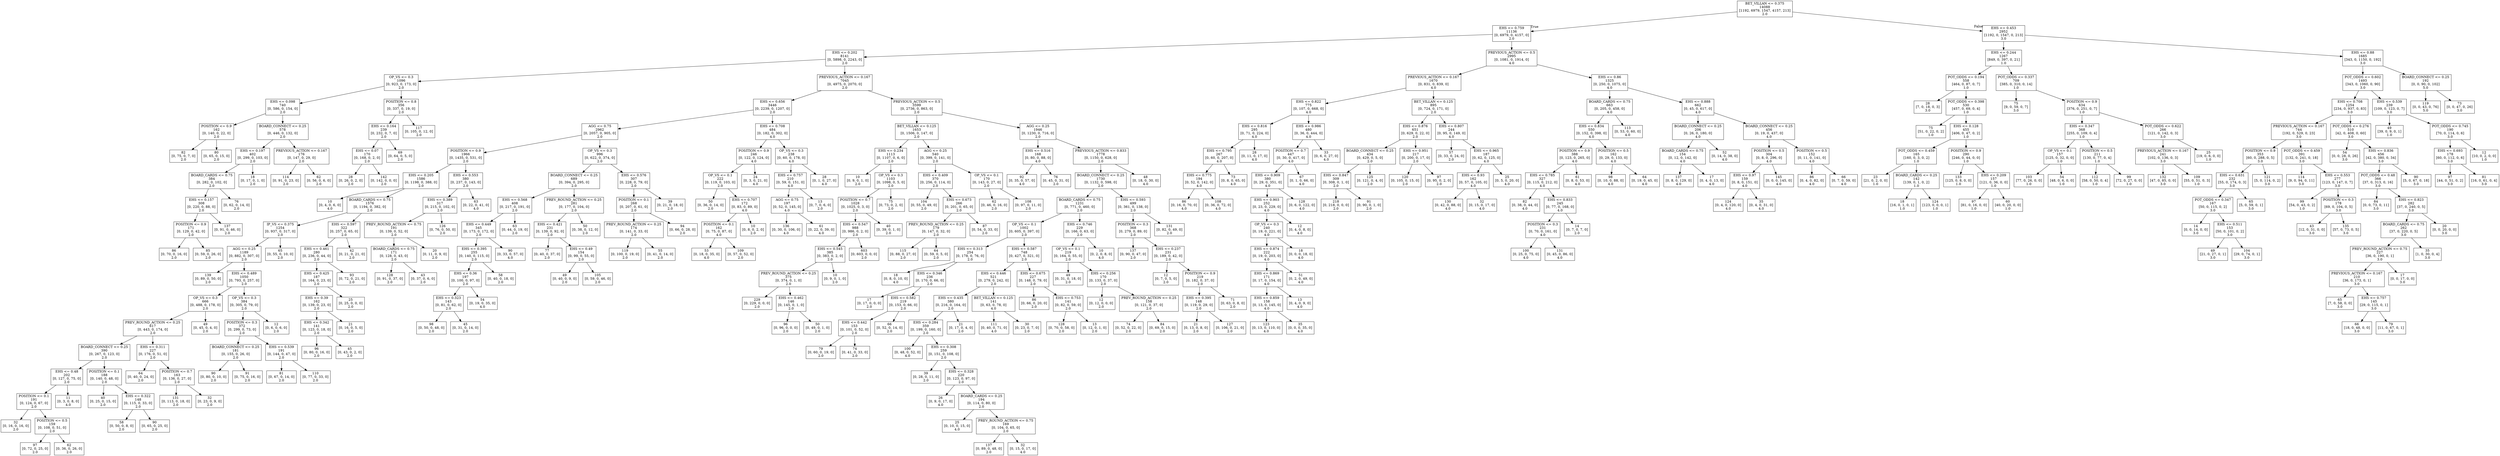digraph Tree {
node [shape=box] ;
0 [label="BET_VILLAN <= 0.375\n14088\n[1192, 6979, 1547, 4157, 213]\n2.0"] ;
1 [label="EHS <= 0.759\n11136\n[0, 6979, 0, 4157, 0]\n2.0"] ;
0 -> 1 [labeldistance=2.5, labelangle=45, headlabel="True"] ;
2 [label="EHS <= 0.202\n8141\n[0, 5898, 0, 2243, 0]\n2.0"] ;
1 -> 2 ;
3 [label="OP_VS <= 0.3\n1096\n[0, 923, 0, 173, 0]\n2.0"] ;
2 -> 3 ;
4 [label="EHS <= 0.098\n740\n[0, 586, 0, 154, 0]\n2.0"] ;
3 -> 4 ;
5 [label="POSITION <= 0.9\n162\n[0, 140, 0, 22, 0]\n2.0"] ;
4 -> 5 ;
6 [label="82\n[0, 75, 0, 7, 0]\n2.0"] ;
5 -> 6 ;
7 [label="80\n[0, 65, 0, 15, 0]\n2.0"] ;
5 -> 7 ;
8 [label="BOARD_CONNECT <= 0.25\n578\n[0, 446, 0, 132, 0]\n2.0"] ;
4 -> 8 ;
9 [label="EHS <= 0.197\n402\n[0, 299, 0, 103, 0]\n2.0"] ;
8 -> 9 ;
10 [label="BOARD_CARDS <= 0.75\n384\n[0, 282, 0, 102, 0]\n2.0"] ;
9 -> 10 ;
11 [label="EHS <= 0.157\n308\n[0, 220, 0, 88, 0]\n2.0"] ;
10 -> 11 ;
12 [label="POSITION <= 0.9\n171\n[0, 129, 0, 42, 0]\n2.0"] ;
11 -> 12 ;
13 [label="86\n[0, 70, 0, 16, 0]\n2.0"] ;
12 -> 13 ;
14 [label="85\n[0, 59, 0, 26, 0]\n2.0"] ;
12 -> 14 ;
15 [label="137\n[0, 91, 0, 46, 0]\n2.0"] ;
11 -> 15 ;
16 [label="76\n[0, 62, 0, 14, 0]\n2.0"] ;
10 -> 16 ;
17 [label="18\n[0, 17, 0, 1, 0]\n2.0"] ;
9 -> 17 ;
18 [label="PREVIOUS_ACTION <= 0.167\n176\n[0, 147, 0, 29, 0]\n2.0"] ;
8 -> 18 ;
19 [label="114\n[0, 91, 0, 23, 0]\n2.0"] ;
18 -> 19 ;
20 [label="62\n[0, 56, 0, 6, 0]\n2.0"] ;
18 -> 20 ;
21 [label="POSITION <= 0.8\n356\n[0, 337, 0, 19, 0]\n2.0"] ;
3 -> 21 ;
22 [label="EHS <= 0.164\n239\n[0, 232, 0, 7, 0]\n2.0"] ;
21 -> 22 ;
23 [label="EHS <= 0.07\n170\n[0, 168, 0, 2, 0]\n2.0"] ;
22 -> 23 ;
24 [label="28\n[0, 26, 0, 2, 0]\n2.0"] ;
23 -> 24 ;
25 [label="142\n[0, 142, 0, 0, 0]\n2.0"] ;
23 -> 25 ;
26 [label="69\n[0, 64, 0, 5, 0]\n2.0"] ;
22 -> 26 ;
27 [label="117\n[0, 105, 0, 12, 0]\n2.0"] ;
21 -> 27 ;
28 [label="PREVIOUS_ACTION <= 0.167\n7045\n[0, 4975, 0, 2070, 0]\n2.0"] ;
2 -> 28 ;
29 [label="EHS <= 0.656\n3446\n[0, 2239, 0, 1207, 0]\n2.0"] ;
28 -> 29 ;
30 [label="AGG <= 0.75\n2962\n[0, 2057, 0, 905, 0]\n2.0"] ;
29 -> 30 ;
31 [label="POSITION <= 0.9\n1966\n[0, 1435, 0, 531, 0]\n2.0"] ;
30 -> 31 ;
32 [label="EHS <= 0.205\n1586\n[0, 1198, 0, 388, 0]\n2.0"] ;
31 -> 32 ;
33 [label="10\n[0, 4, 0, 6, 0]\n4.0"] ;
32 -> 33 ;
34 [label="BOARD_CARDS <= 0.75\n1576\n[0, 1194, 0, 382, 0]\n2.0"] ;
32 -> 34 ;
35 [label="IP_VS <= 0.375\n1254\n[0, 937, 0, 317, 0]\n2.0"] ;
34 -> 35 ;
36 [label="AGG <= 0.25\n1189\n[0, 882, 0, 307, 0]\n2.0"] ;
35 -> 36 ;
37 [label="139\n[0, 89, 0, 50, 0]\n2.0"] ;
36 -> 37 ;
38 [label="EHS <= 0.489\n1050\n[0, 793, 0, 257, 0]\n2.0"] ;
36 -> 38 ;
39 [label="OP_VS <= 0.3\n666\n[0, 488, 0, 178, 0]\n2.0"] ;
38 -> 39 ;
40 [label="PREV_ROUND_ACTION <= 0.25\n617\n[0, 443, 0, 174, 0]\n2.0"] ;
39 -> 40 ;
41 [label="BOARD_CONNECT <= 0.25\n390\n[0, 267, 0, 123, 0]\n2.0"] ;
40 -> 41 ;
42 [label="EHS <= 0.48\n202\n[0, 127, 0, 75, 0]\n2.0"] ;
41 -> 42 ;
43 [label="POSITION <= 0.1\n191\n[0, 124, 0, 67, 0]\n2.0"] ;
42 -> 43 ;
44 [label="32\n[0, 16, 0, 16, 0]\n2.0"] ;
43 -> 44 ;
45 [label="POSITION <= 0.5\n159\n[0, 108, 0, 51, 0]\n2.0"] ;
43 -> 45 ;
46 [label="97\n[0, 72, 0, 25, 0]\n2.0"] ;
45 -> 46 ;
47 [label="62\n[0, 36, 0, 26, 0]\n2.0"] ;
45 -> 47 ;
48 [label="11\n[0, 3, 0, 8, 0]\n4.0"] ;
42 -> 48 ;
49 [label="POSITION <= 0.1\n188\n[0, 140, 0, 48, 0]\n2.0"] ;
41 -> 49 ;
50 [label="40\n[0, 25, 0, 15, 0]\n2.0"] ;
49 -> 50 ;
51 [label="EHS <= 0.322\n148\n[0, 115, 0, 33, 0]\n2.0"] ;
49 -> 51 ;
52 [label="58\n[0, 50, 0, 8, 0]\n2.0"] ;
51 -> 52 ;
53 [label="90\n[0, 65, 0, 25, 0]\n2.0"] ;
51 -> 53 ;
54 [label="EHS <= 0.311\n227\n[0, 176, 0, 51, 0]\n2.0"] ;
40 -> 54 ;
55 [label="64\n[0, 40, 0, 24, 0]\n2.0"] ;
54 -> 55 ;
56 [label="POSITION <= 0.7\n163\n[0, 136, 0, 27, 0]\n2.0"] ;
54 -> 56 ;
57 [label="131\n[0, 113, 0, 18, 0]\n2.0"] ;
56 -> 57 ;
58 [label="32\n[0, 23, 0, 9, 0]\n2.0"] ;
56 -> 58 ;
59 [label="49\n[0, 45, 0, 4, 0]\n2.0"] ;
39 -> 59 ;
60 [label="OP_VS <= 0.3\n384\n[0, 305, 0, 79, 0]\n2.0"] ;
38 -> 60 ;
61 [label="POSITION <= 0.3\n372\n[0, 299, 0, 73, 0]\n2.0"] ;
60 -> 61 ;
62 [label="BOARD_CONNECT <= 0.25\n181\n[0, 155, 0, 26, 0]\n2.0"] ;
61 -> 62 ;
63 [label="90\n[0, 80, 0, 10, 0]\n2.0"] ;
62 -> 63 ;
64 [label="91\n[0, 75, 0, 16, 0]\n2.0"] ;
62 -> 64 ;
65 [label="EHS <= 0.539\n191\n[0, 144, 0, 47, 0]\n2.0"] ;
61 -> 65 ;
66 [label="81\n[0, 67, 0, 14, 0]\n2.0"] ;
65 -> 66 ;
67 [label="110\n[0, 77, 0, 33, 0]\n2.0"] ;
65 -> 67 ;
68 [label="12\n[0, 6, 0, 6, 0]\n2.0"] ;
60 -> 68 ;
69 [label="65\n[0, 55, 0, 10, 0]\n2.0"] ;
35 -> 69 ;
70 [label="EHS <= 0.597\n322\n[0, 257, 0, 65, 0]\n2.0"] ;
34 -> 70 ;
71 [label="EHS <= 0.461\n280\n[0, 236, 0, 44, 0]\n2.0"] ;
70 -> 71 ;
72 [label="EHS <= 0.425\n187\n[0, 164, 0, 23, 0]\n2.0"] ;
71 -> 72 ;
73 [label="EHS <= 0.39\n162\n[0, 139, 0, 23, 0]\n2.0"] ;
72 -> 73 ;
74 [label="EHS <= 0.342\n141\n[0, 123, 0, 18, 0]\n2.0"] ;
73 -> 74 ;
75 [label="96\n[0, 80, 0, 16, 0]\n2.0"] ;
74 -> 75 ;
76 [label="45\n[0, 43, 0, 2, 0]\n2.0"] ;
74 -> 76 ;
77 [label="21\n[0, 16, 0, 5, 0]\n2.0"] ;
73 -> 77 ;
78 [label="25\n[0, 25, 0, 0, 0]\n2.0"] ;
72 -> 78 ;
79 [label="93\n[0, 72, 0, 21, 0]\n2.0"] ;
71 -> 79 ;
80 [label="42\n[0, 21, 0, 21, 0]\n2.0"] ;
70 -> 80 ;
81 [label="EHS <= 0.553\n380\n[0, 237, 0, 143, 0]\n2.0"] ;
31 -> 81 ;
82 [label="EHS <= 0.389\n317\n[0, 215, 0, 102, 0]\n2.0"] ;
81 -> 82 ;
83 [label="PREV_ROUND_ACTION <= 0.75\n191\n[0, 139, 0, 52, 0]\n2.0"] ;
82 -> 83 ;
84 [label="BOARD_CARDS <= 0.75\n171\n[0, 128, 0, 43, 0]\n2.0"] ;
83 -> 84 ;
85 [label="128\n[0, 91, 0, 37, 0]\n2.0"] ;
84 -> 85 ;
86 [label="43\n[0, 37, 0, 6, 0]\n2.0"] ;
84 -> 86 ;
87 [label="20\n[0, 11, 0, 9, 0]\n2.0"] ;
83 -> 87 ;
88 [label="126\n[0, 76, 0, 50, 0]\n2.0"] ;
82 -> 88 ;
89 [label="63\n[0, 22, 0, 41, 0]\n4.0"] ;
81 -> 89 ;
90 [label="OP_VS <= 0.3\n996\n[0, 622, 0, 374, 0]\n2.0"] ;
30 -> 90 ;
91 [label="BOARD_CONNECT <= 0.25\n689\n[0, 394, 0, 295, 0]\n2.0"] ;
90 -> 91 ;
92 [label="EHS <= 0.568\n408\n[0, 217, 0, 191, 0]\n2.0"] ;
91 -> 92 ;
93 [label="EHS <= 0.449\n345\n[0, 173, 0, 172, 0]\n2.0"] ;
92 -> 93 ;
94 [label="EHS <= 0.395\n255\n[0, 140, 0, 115, 0]\n2.0"] ;
93 -> 94 ;
95 [label="EHS <= 0.36\n197\n[0, 100, 0, 97, 0]\n2.0"] ;
94 -> 95 ;
96 [label="EHS <= 0.323\n143\n[0, 81, 0, 62, 0]\n2.0"] ;
95 -> 96 ;
97 [label="98\n[0, 50, 0, 48, 0]\n2.0"] ;
96 -> 97 ;
98 [label="45\n[0, 31, 0, 14, 0]\n2.0"] ;
96 -> 98 ;
99 [label="54\n[0, 19, 0, 35, 0]\n4.0"] ;
95 -> 99 ;
100 [label="58\n[0, 40, 0, 18, 0]\n2.0"] ;
94 -> 100 ;
101 [label="90\n[0, 33, 0, 57, 0]\n4.0"] ;
93 -> 101 ;
102 [label="63\n[0, 44, 0, 19, 0]\n2.0"] ;
92 -> 102 ;
103 [label="PREV_ROUND_ACTION <= 0.25\n281\n[0, 177, 0, 104, 0]\n2.0"] ;
91 -> 103 ;
104 [label="EHS <= 0.421\n231\n[0, 139, 0, 92, 0]\n2.0"] ;
103 -> 104 ;
105 [label="77\n[0, 40, 0, 37, 0]\n2.0"] ;
104 -> 105 ;
106 [label="EHS <= 0.49\n154\n[0, 99, 0, 55, 0]\n2.0"] ;
104 -> 106 ;
107 [label="49\n[0, 40, 0, 9, 0]\n2.0"] ;
106 -> 107 ;
108 [label="105\n[0, 59, 0, 46, 0]\n2.0"] ;
106 -> 108 ;
109 [label="50\n[0, 38, 0, 12, 0]\n2.0"] ;
103 -> 109 ;
110 [label="EHS <= 0.576\n307\n[0, 228, 0, 79, 0]\n2.0"] ;
90 -> 110 ;
111 [label="POSITION <= 0.1\n268\n[0, 207, 0, 61, 0]\n2.0"] ;
110 -> 111 ;
112 [label="PREV_ROUND_ACTION <= 0.25\n174\n[0, 141, 0, 33, 0]\n2.0"] ;
111 -> 112 ;
113 [label="119\n[0, 100, 0, 19, 0]\n2.0"] ;
112 -> 113 ;
114 [label="55\n[0, 41, 0, 14, 0]\n2.0"] ;
112 -> 114 ;
115 [label="94\n[0, 66, 0, 28, 0]\n2.0"] ;
111 -> 115 ;
116 [label="39\n[0, 21, 0, 18, 0]\n2.0"] ;
110 -> 116 ;
117 [label="EHS <= 0.708\n484\n[0, 182, 0, 302, 0]\n4.0"] ;
29 -> 117 ;
118 [label="POSITION <= 0.9\n246\n[0, 122, 0, 124, 0]\n4.0"] ;
117 -> 118 ;
119 [label="OP_VS <= 0.1\n222\n[0, 119, 0, 103, 0]\n2.0"] ;
118 -> 119 ;
120 [label="50\n[0, 36, 0, 14, 0]\n2.0"] ;
119 -> 120 ;
121 [label="EHS <= 0.707\n172\n[0, 83, 0, 89, 0]\n4.0"] ;
119 -> 121 ;
122 [label="POSITION <= 0.1\n162\n[0, 75, 0, 87, 0]\n4.0"] ;
121 -> 122 ;
123 [label="53\n[0, 18, 0, 35, 0]\n4.0"] ;
122 -> 123 ;
124 [label="109\n[0, 57, 0, 52, 0]\n2.0"] ;
122 -> 124 ;
125 [label="10\n[0, 8, 0, 2, 0]\n2.0"] ;
121 -> 125 ;
126 [label="24\n[0, 3, 0, 21, 0]\n4.0"] ;
118 -> 126 ;
127 [label="OP_VS <= 0.3\n238\n[0, 60, 0, 178, 0]\n4.0"] ;
117 -> 127 ;
128 [label="EHS <= 0.757\n210\n[0, 59, 0, 151, 0]\n4.0"] ;
127 -> 128 ;
129 [label="AGG <= 0.75\n197\n[0, 52, 0, 145, 0]\n4.0"] ;
128 -> 129 ;
130 [label="136\n[0, 30, 0, 106, 0]\n4.0"] ;
129 -> 130 ;
131 [label="61\n[0, 22, 0, 39, 0]\n4.0"] ;
129 -> 131 ;
132 [label="13\n[0, 7, 0, 6, 0]\n2.0"] ;
128 -> 132 ;
133 [label="28\n[0, 1, 0, 27, 0]\n4.0"] ;
127 -> 133 ;
134 [label="PREVIOUS_ACTION <= 0.5\n3599\n[0, 2736, 0, 863, 0]\n2.0"] ;
28 -> 134 ;
135 [label="BET_VILLAN <= 0.125\n1653\n[0, 1506, 0, 147, 0]\n2.0"] ;
134 -> 135 ;
136 [label="EHS <= 0.234\n1113\n[0, 1107, 0, 6, 0]\n2.0"] ;
135 -> 136 ;
137 [label="10\n[0, 9, 0, 1, 0]\n2.0"] ;
136 -> 137 ;
138 [label="OP_VS <= 0.3\n1103\n[0, 1098, 0, 5, 0]\n2.0"] ;
136 -> 138 ;
139 [label="POSITION <= 0.7\n1028\n[0, 1025, 0, 3, 0]\n2.0"] ;
138 -> 139 ;
140 [label="EHS <= 0.547\n988\n[0, 986, 0, 2, 0]\n2.0"] ;
139 -> 140 ;
141 [label="EHS <= 0.545\n385\n[0, 383, 0, 2, 0]\n2.0"] ;
140 -> 141 ;
142 [label="PREV_ROUND_ACTION <= 0.25\n375\n[0, 374, 0, 1, 0]\n2.0"] ;
141 -> 142 ;
143 [label="229\n[0, 229, 0, 0, 0]\n2.0"] ;
142 -> 143 ;
144 [label="EHS <= 0.462\n146\n[0, 145, 0, 1, 0]\n2.0"] ;
142 -> 144 ;
145 [label="96\n[0, 96, 0, 0, 0]\n2.0"] ;
144 -> 145 ;
146 [label="50\n[0, 49, 0, 1, 0]\n2.0"] ;
144 -> 146 ;
147 [label="10\n[0, 9, 0, 1, 0]\n2.0"] ;
141 -> 147 ;
148 [label="603\n[0, 603, 0, 0, 0]\n2.0"] ;
140 -> 148 ;
149 [label="40\n[0, 39, 0, 1, 0]\n2.0"] ;
139 -> 149 ;
150 [label="75\n[0, 73, 0, 2, 0]\n2.0"] ;
138 -> 150 ;
151 [label="AGG <= 0.25\n540\n[0, 399, 0, 141, 0]\n2.0"] ;
135 -> 151 ;
152 [label="EHS <= 0.409\n370\n[0, 256, 0, 114, 0]\n2.0"] ;
151 -> 152 ;
153 [label="104\n[0, 55, 0, 49, 0]\n2.0"] ;
152 -> 153 ;
154 [label="EHS <= 0.673\n266\n[0, 201, 0, 65, 0]\n2.0"] ;
152 -> 154 ;
155 [label="PREV_ROUND_ACTION <= 0.25\n179\n[0, 147, 0, 32, 0]\n2.0"] ;
154 -> 155 ;
156 [label="115\n[0, 88, 0, 27, 0]\n2.0"] ;
155 -> 156 ;
157 [label="64\n[0, 59, 0, 5, 0]\n2.0"] ;
155 -> 157 ;
158 [label="87\n[0, 54, 0, 33, 0]\n2.0"] ;
154 -> 158 ;
159 [label="OP_VS <= 0.1\n170\n[0, 143, 0, 27, 0]\n2.0"] ;
151 -> 159 ;
160 [label="62\n[0, 46, 0, 16, 0]\n2.0"] ;
159 -> 160 ;
161 [label="108\n[0, 97, 0, 11, 0]\n2.0"] ;
159 -> 161 ;
162 [label="AGG <= 0.25\n1946\n[0, 1230, 0, 716, 0]\n2.0"] ;
134 -> 162 ;
163 [label="EHS <= 0.516\n168\n[0, 80, 0, 88, 0]\n4.0"] ;
162 -> 163 ;
164 [label="92\n[0, 35, 0, 57, 0]\n4.0"] ;
163 -> 164 ;
165 [label="76\n[0, 45, 0, 31, 0]\n2.0"] ;
163 -> 165 ;
166 [label="PREVIOUS_ACTION <= 0.833\n1778\n[0, 1150, 0, 628, 0]\n2.0"] ;
162 -> 166 ;
167 [label="BOARD_CONNECT <= 0.25\n1730\n[0, 1132, 0, 598, 0]\n2.0"] ;
166 -> 167 ;
168 [label="BOARD_CARDS <= 0.75\n1231\n[0, 771, 0, 460, 0]\n2.0"] ;
167 -> 168 ;
169 [label="OP_VS <= 0.1\n1002\n[0, 605, 0, 397, 0]\n2.0"] ;
168 -> 169 ;
170 [label="EHS <= 0.313\n254\n[0, 178, 0, 76, 0]\n2.0"] ;
169 -> 170 ;
171 [label="18\n[0, 8, 0, 10, 0]\n4.0"] ;
170 -> 171 ;
172 [label="EHS <= 0.346\n236\n[0, 170, 0, 66, 0]\n2.0"] ;
170 -> 172 ;
173 [label="17\n[0, 17, 0, 0, 0]\n2.0"] ;
172 -> 173 ;
174 [label="EHS <= 0.582\n219\n[0, 153, 0, 66, 0]\n2.0"] ;
172 -> 174 ;
175 [label="EHS <= 0.442\n153\n[0, 101, 0, 52, 0]\n2.0"] ;
174 -> 175 ;
176 [label="79\n[0, 60, 0, 19, 0]\n2.0"] ;
175 -> 176 ;
177 [label="74\n[0, 41, 0, 33, 0]\n2.0"] ;
175 -> 177 ;
178 [label="66\n[0, 52, 0, 14, 0]\n2.0"] ;
174 -> 178 ;
179 [label="EHS <= 0.587\n748\n[0, 427, 0, 321, 0]\n2.0"] ;
169 -> 179 ;
180 [label="EHS <= 0.446\n521\n[0, 279, 0, 242, 0]\n2.0"] ;
179 -> 180 ;
181 [label="EHS <= 0.435\n380\n[0, 216, 0, 164, 0]\n2.0"] ;
180 -> 181 ;
182 [label="EHS <= 0.284\n359\n[0, 199, 0, 160, 0]\n2.0"] ;
181 -> 182 ;
183 [label="100\n[0, 48, 0, 52, 0]\n4.0"] ;
182 -> 183 ;
184 [label="EHS <= 0.308\n259\n[0, 151, 0, 108, 0]\n2.0"] ;
182 -> 184 ;
185 [label="39\n[0, 28, 0, 11, 0]\n2.0"] ;
184 -> 185 ;
186 [label="EHS <= 0.328\n220\n[0, 123, 0, 97, 0]\n2.0"] ;
184 -> 186 ;
187 [label="26\n[0, 9, 0, 17, 0]\n4.0"] ;
186 -> 187 ;
188 [label="BOARD_CARDS <= 0.25\n194\n[0, 114, 0, 80, 0]\n2.0"] ;
186 -> 188 ;
189 [label="25\n[0, 10, 0, 15, 0]\n4.0"] ;
188 -> 189 ;
190 [label="PREV_ROUND_ACTION <= 0.75\n169\n[0, 104, 0, 65, 0]\n2.0"] ;
188 -> 190 ;
191 [label="137\n[0, 89, 0, 48, 0]\n2.0"] ;
190 -> 191 ;
192 [label="32\n[0, 15, 0, 17, 0]\n4.0"] ;
190 -> 192 ;
193 [label="21\n[0, 17, 0, 4, 0]\n2.0"] ;
181 -> 193 ;
194 [label="BET_VILLAN <= 0.125\n141\n[0, 63, 0, 78, 0]\n4.0"] ;
180 -> 194 ;
195 [label="111\n[0, 40, 0, 71, 0]\n4.0"] ;
194 -> 195 ;
196 [label="30\n[0, 23, 0, 7, 0]\n2.0"] ;
194 -> 196 ;
197 [label="EHS <= 0.675\n227\n[0, 148, 0, 79, 0]\n2.0"] ;
179 -> 197 ;
198 [label="86\n[0, 66, 0, 20, 0]\n2.0"] ;
197 -> 198 ;
199 [label="EHS <= 0.753\n141\n[0, 82, 0, 59, 0]\n2.0"] ;
197 -> 199 ;
200 [label="128\n[0, 70, 0, 58, 0]\n2.0"] ;
199 -> 200 ;
201 [label="13\n[0, 12, 0, 1, 0]\n2.0"] ;
199 -> 201 ;
202 [label="EHS <= 0.746\n229\n[0, 166, 0, 63, 0]\n2.0"] ;
168 -> 202 ;
203 [label="OP_VS <= 0.1\n219\n[0, 164, 0, 55, 0]\n2.0"] ;
202 -> 203 ;
204 [label="49\n[0, 31, 0, 18, 0]\n2.0"] ;
203 -> 204 ;
205 [label="EHS <= 0.256\n170\n[0, 133, 0, 37, 0]\n2.0"] ;
203 -> 205 ;
206 [label="12\n[0, 12, 0, 0, 0]\n2.0"] ;
205 -> 206 ;
207 [label="PREV_ROUND_ACTION <= 0.25\n158\n[0, 121, 0, 37, 0]\n2.0"] ;
205 -> 207 ;
208 [label="74\n[0, 52, 0, 22, 0]\n2.0"] ;
207 -> 208 ;
209 [label="84\n[0, 69, 0, 15, 0]\n2.0"] ;
207 -> 209 ;
210 [label="10\n[0, 2, 0, 8, 0]\n4.0"] ;
202 -> 210 ;
211 [label="EHS <= 0.593\n499\n[0, 361, 0, 138, 0]\n2.0"] ;
167 -> 211 ;
212 [label="POSITION <= 0.3\n368\n[0, 279, 0, 89, 0]\n2.0"] ;
211 -> 212 ;
213 [label="137\n[0, 90, 0, 47, 0]\n2.0"] ;
212 -> 213 ;
214 [label="EHS <= 0.237\n231\n[0, 189, 0, 42, 0]\n2.0"] ;
212 -> 214 ;
215 [label="12\n[0, 7, 0, 5, 0]\n2.0"] ;
214 -> 215 ;
216 [label="POSITION <= 0.9\n219\n[0, 182, 0, 37, 0]\n2.0"] ;
214 -> 216 ;
217 [label="EHS <= 0.395\n148\n[0, 119, 0, 29, 0]\n2.0"] ;
216 -> 217 ;
218 [label="21\n[0, 13, 0, 8, 0]\n2.0"] ;
217 -> 218 ;
219 [label="127\n[0, 106, 0, 21, 0]\n2.0"] ;
217 -> 219 ;
220 [label="71\n[0, 63, 0, 8, 0]\n2.0"] ;
216 -> 220 ;
221 [label="131\n[0, 82, 0, 49, 0]\n2.0"] ;
211 -> 221 ;
222 [label="48\n[0, 18, 0, 30, 0]\n4.0"] ;
166 -> 222 ;
223 [label="PREVIOUS_ACTION <= 0.5\n2995\n[0, 1081, 0, 1914, 0]\n4.0"] ;
1 -> 223 ;
224 [label="PREVIOUS_ACTION <= 0.167\n1670\n[0, 831, 0, 839, 0]\n4.0"] ;
223 -> 224 ;
225 [label="EHS <= 0.822\n775\n[0, 107, 0, 668, 0]\n4.0"] ;
224 -> 225 ;
226 [label="EHS <= 0.816\n295\n[0, 71, 0, 224, 0]\n4.0"] ;
225 -> 226 ;
227 [label="EHS <= 0.795\n267\n[0, 60, 0, 207, 0]\n4.0"] ;
226 -> 227 ;
228 [label="EHS <= 0.775\n194\n[0, 52, 0, 142, 0]\n4.0"] ;
227 -> 228 ;
229 [label="86\n[0, 16, 0, 70, 0]\n4.0"] ;
228 -> 229 ;
230 [label="108\n[0, 36, 0, 72, 0]\n4.0"] ;
228 -> 230 ;
231 [label="73\n[0, 8, 0, 65, 0]\n4.0"] ;
227 -> 231 ;
232 [label="28\n[0, 11, 0, 17, 0]\n4.0"] ;
226 -> 232 ;
233 [label="EHS <= 0.986\n480\n[0, 36, 0, 444, 0]\n4.0"] ;
225 -> 233 ;
234 [label="POSITION <= 0.7\n447\n[0, 30, 0, 417, 0]\n4.0"] ;
233 -> 234 ;
235 [label="EHS <= 0.909\n380\n[0, 29, 0, 351, 0]\n4.0"] ;
234 -> 235 ;
236 [label="EHS <= 0.903\n252\n[0, 23, 0, 229, 0]\n4.0"] ;
235 -> 236 ;
237 [label="OP_VS <= 0.3\n240\n[0, 19, 0, 221, 0]\n4.0"] ;
236 -> 237 ;
238 [label="EHS <= 0.874\n222\n[0, 19, 0, 203, 0]\n4.0"] ;
237 -> 238 ;
239 [label="EHS <= 0.869\n171\n[0, 17, 0, 154, 0]\n4.0"] ;
238 -> 239 ;
240 [label="EHS <= 0.859\n158\n[0, 13, 0, 145, 0]\n4.0"] ;
239 -> 240 ;
241 [label="123\n[0, 13, 0, 110, 0]\n4.0"] ;
240 -> 241 ;
242 [label="35\n[0, 0, 0, 35, 0]\n4.0"] ;
240 -> 242 ;
243 [label="13\n[0, 4, 0, 9, 0]\n4.0"] ;
239 -> 243 ;
244 [label="51\n[0, 2, 0, 49, 0]\n4.0"] ;
238 -> 244 ;
245 [label="18\n[0, 0, 0, 18, 0]\n4.0"] ;
237 -> 245 ;
246 [label="12\n[0, 4, 0, 8, 0]\n4.0"] ;
236 -> 246 ;
247 [label="128\n[0, 6, 0, 122, 0]\n4.0"] ;
235 -> 247 ;
248 [label="67\n[0, 1, 0, 66, 0]\n4.0"] ;
234 -> 248 ;
249 [label="33\n[0, 6, 0, 27, 0]\n4.0"] ;
233 -> 249 ;
250 [label="BET_VILLAN <= 0.125\n895\n[0, 724, 0, 171, 0]\n2.0"] ;
224 -> 250 ;
251 [label="EHS <= 0.876\n651\n[0, 629, 0, 22, 0]\n2.0"] ;
250 -> 251 ;
252 [label="BOARD_CONNECT <= 0.25\n434\n[0, 429, 0, 5, 0]\n2.0"] ;
251 -> 252 ;
253 [label="EHS <= 0.847\n309\n[0, 308, 0, 1, 0]\n2.0"] ;
252 -> 253 ;
254 [label="218\n[0, 218, 0, 0, 0]\n2.0"] ;
253 -> 254 ;
255 [label="91\n[0, 90, 0, 1, 0]\n2.0"] ;
253 -> 255 ;
256 [label="125\n[0, 121, 0, 4, 0]\n2.0"] ;
252 -> 256 ;
257 [label="EHS <= 0.951\n217\n[0, 200, 0, 17, 0]\n2.0"] ;
251 -> 257 ;
258 [label="120\n[0, 105, 0, 15, 0]\n2.0"] ;
257 -> 258 ;
259 [label="97\n[0, 95, 0, 2, 0]\n2.0"] ;
257 -> 259 ;
260 [label="EHS <= 0.807\n244\n[0, 95, 0, 149, 0]\n4.0"] ;
250 -> 260 ;
261 [label="57\n[0, 33, 0, 24, 0]\n2.0"] ;
260 -> 261 ;
262 [label="EHS <= 0.965\n187\n[0, 62, 0, 125, 0]\n4.0"] ;
260 -> 262 ;
263 [label="EHS <= 0.93\n162\n[0, 57, 0, 105, 0]\n4.0"] ;
262 -> 263 ;
264 [label="130\n[0, 42, 0, 88, 0]\n4.0"] ;
263 -> 264 ;
265 [label="32\n[0, 15, 0, 17, 0]\n4.0"] ;
263 -> 265 ;
266 [label="25\n[0, 5, 0, 20, 0]\n4.0"] ;
262 -> 266 ;
267 [label="EHS <= 0.86\n1325\n[0, 250, 0, 1075, 0]\n4.0"] ;
223 -> 267 ;
268 [label="BOARD_CARDS <= 0.75\n663\n[0, 205, 0, 458, 0]\n4.0"] ;
267 -> 268 ;
269 [label="EHS <= 0.834\n550\n[0, 152, 0, 398, 0]\n4.0"] ;
268 -> 269 ;
270 [label="POSITION <= 0.9\n388\n[0, 123, 0, 265, 0]\n4.0"] ;
269 -> 270 ;
271 [label="EHS <= 0.785\n327\n[0, 115, 0, 212, 0]\n4.0"] ;
270 -> 271 ;
272 [label="82\n[0, 38, 0, 44, 0]\n4.0"] ;
271 -> 272 ;
273 [label="EHS <= 0.833\n245\n[0, 77, 0, 168, 0]\n4.0"] ;
271 -> 273 ;
274 [label="POSITION <= 0.3\n231\n[0, 70, 0, 161, 0]\n4.0"] ;
273 -> 274 ;
275 [label="100\n[0, 25, 0, 75, 0]\n4.0"] ;
274 -> 275 ;
276 [label="131\n[0, 45, 0, 86, 0]\n4.0"] ;
274 -> 276 ;
277 [label="14\n[0, 7, 0, 7, 0]\n2.0"] ;
273 -> 277 ;
278 [label="61\n[0, 8, 0, 53, 0]\n4.0"] ;
270 -> 278 ;
279 [label="POSITION <= 0.5\n162\n[0, 29, 0, 133, 0]\n4.0"] ;
269 -> 279 ;
280 [label="98\n[0, 10, 0, 88, 0]\n4.0"] ;
279 -> 280 ;
281 [label="64\n[0, 19, 0, 45, 0]\n4.0"] ;
279 -> 281 ;
282 [label="113\n[0, 53, 0, 60, 0]\n4.0"] ;
268 -> 282 ;
283 [label="EHS <= 0.888\n662\n[0, 45, 0, 617, 0]\n4.0"] ;
267 -> 283 ;
284 [label="BOARD_CONNECT <= 0.25\n206\n[0, 26, 0, 180, 0]\n4.0"] ;
283 -> 284 ;
285 [label="BOARD_CARDS <= 0.75\n154\n[0, 12, 0, 142, 0]\n4.0"] ;
284 -> 285 ;
286 [label="137\n[0, 8, 0, 129, 0]\n4.0"] ;
285 -> 286 ;
287 [label="17\n[0, 4, 0, 13, 0]\n4.0"] ;
285 -> 287 ;
288 [label="52\n[0, 14, 0, 38, 0]\n4.0"] ;
284 -> 288 ;
289 [label="BOARD_CONNECT <= 0.25\n456\n[0, 19, 0, 437, 0]\n4.0"] ;
283 -> 289 ;
290 [label="POSITION <= 0.5\n304\n[0, 8, 0, 296, 0]\n4.0"] ;
289 -> 290 ;
291 [label="EHS <= 0.97\n159\n[0, 8, 0, 151, 0]\n4.0"] ;
290 -> 291 ;
292 [label="124\n[0, 4, 0, 120, 0]\n4.0"] ;
291 -> 292 ;
293 [label="35\n[0, 4, 0, 31, 0]\n4.0"] ;
291 -> 293 ;
294 [label="145\n[0, 0, 0, 145, 0]\n4.0"] ;
290 -> 294 ;
295 [label="POSITION <= 0.5\n152\n[0, 11, 0, 141, 0]\n4.0"] ;
289 -> 295 ;
296 [label="86\n[0, 4, 0, 82, 0]\n4.0"] ;
295 -> 296 ;
297 [label="66\n[0, 7, 0, 59, 0]\n4.0"] ;
295 -> 297 ;
298 [label="EHS <= 0.453\n2952\n[1192, 0, 1547, 0, 213]\n3.0"] ;
0 -> 298 [labeldistance=2.5, labelangle=-45, headlabel="False"] ;
299 [label="EHS <= 0.244\n1267\n[849, 0, 397, 0, 21]\n1.0"] ;
298 -> 299 ;
300 [label="POT_ODDS <= 0.194\n558\n[464, 0, 87, 0, 7]\n1.0"] ;
299 -> 300 ;
301 [label="28\n[7, 0, 18, 0, 3]\n3.0"] ;
300 -> 301 ;
302 [label="POT_ODDS <= 0.398\n530\n[457, 0, 69, 0, 4]\n1.0"] ;
300 -> 302 ;
303 [label="75\n[51, 0, 22, 0, 2]\n1.0"] ;
302 -> 303 ;
304 [label="EHS <= 0.128\n455\n[406, 0, 47, 0, 2]\n1.0"] ;
302 -> 304 ;
305 [label="POT_ODDS <= 0.459\n165\n[160, 0, 3, 0, 2]\n1.0"] ;
304 -> 305 ;
306 [label="23\n[21, 0, 2, 0, 0]\n1.0"] ;
305 -> 306 ;
307 [label="BOARD_CARDS <= 0.25\n142\n[139, 0, 1, 0, 2]\n1.0"] ;
305 -> 307 ;
308 [label="18\n[16, 0, 1, 0, 1]\n1.0"] ;
307 -> 308 ;
309 [label="124\n[123, 0, 0, 0, 1]\n1.0"] ;
307 -> 309 ;
310 [label="POSITION <= 0.9\n290\n[246, 0, 44, 0, 0]\n1.0"] ;
304 -> 310 ;
311 [label="133\n[125, 0, 8, 0, 0]\n1.0"] ;
310 -> 311 ;
312 [label="EHS <= 0.209\n157\n[121, 0, 36, 0, 0]\n1.0"] ;
310 -> 312 ;
313 [label="97\n[81, 0, 16, 0, 0]\n1.0"] ;
312 -> 313 ;
314 [label="60\n[40, 0, 20, 0, 0]\n1.0"] ;
312 -> 314 ;
315 [label="POT_ODDS <= 0.337\n709\n[385, 0, 310, 0, 14]\n1.0"] ;
299 -> 315 ;
316 [label="75\n[9, 0, 59, 0, 7]\n3.0"] ;
315 -> 316 ;
317 [label="POSITION <= 0.9\n634\n[376, 0, 251, 0, 7]\n1.0"] ;
315 -> 317 ;
318 [label="EHS <= 0.347\n368\n[255, 0, 109, 0, 4]\n1.0"] ;
317 -> 318 ;
319 [label="OP_VS <= 0.1\n157\n[125, 0, 32, 0, 0]\n1.0"] ;
318 -> 319 ;
320 [label="103\n[77, 0, 26, 0, 0]\n1.0"] ;
319 -> 320 ;
321 [label="54\n[48, 0, 6, 0, 0]\n1.0"] ;
319 -> 321 ;
322 [label="POSITION <= 0.5\n211\n[130, 0, 77, 0, 4]\n1.0"] ;
318 -> 322 ;
323 [label="112\n[58, 0, 50, 0, 4]\n1.0"] ;
322 -> 323 ;
324 [label="99\n[72, 0, 27, 0, 0]\n1.0"] ;
322 -> 324 ;
325 [label="POT_ODDS <= 0.622\n266\n[121, 0, 142, 0, 3]\n3.0"] ;
317 -> 325 ;
326 [label="PREVIOUS_ACTION <= 0.167\n241\n[102, 0, 136, 0, 3]\n3.0"] ;
325 -> 326 ;
327 [label="132\n[47, 0, 85, 0, 0]\n3.0"] ;
326 -> 327 ;
328 [label="109\n[55, 0, 51, 0, 3]\n1.0"] ;
326 -> 328 ;
329 [label="25\n[19, 0, 6, 0, 0]\n1.0"] ;
325 -> 329 ;
330 [label="EHS <= 0.88\n1685\n[343, 0, 1150, 0, 192]\n3.0"] ;
298 -> 330 ;
331 [label="POT_ODDS <= 0.602\n1493\n[343, 0, 1060, 0, 90]\n3.0"] ;
330 -> 331 ;
332 [label="EHS <= 0.708\n1254\n[234, 0, 937, 0, 83]\n3.0"] ;
331 -> 332 ;
333 [label="PREVIOUS_ACTION <= 0.167\n744\n[192, 0, 529, 0, 23]\n3.0"] ;
332 -> 333 ;
334 [label="POSITION <= 0.9\n353\n[60, 0, 288, 0, 5]\n3.0"] ;
333 -> 334 ;
335 [label="EHS <= 0.631\n232\n[55, 0, 174, 0, 3]\n3.0"] ;
334 -> 335 ;
336 [label="POT_ODDS <= 0.347\n167\n[50, 0, 115, 0, 2]\n3.0"] ;
335 -> 336 ;
337 [label="14\n[0, 0, 14, 0, 0]\n3.0"] ;
336 -> 337 ;
338 [label="EHS <= 0.511\n153\n[50, 0, 101, 0, 2]\n3.0"] ;
336 -> 338 ;
339 [label="49\n[21, 0, 27, 0, 1]\n3.0"] ;
338 -> 339 ;
340 [label="104\n[29, 0, 74, 0, 1]\n3.0"] ;
338 -> 340 ;
341 [label="65\n[5, 0, 59, 0, 1]\n3.0"] ;
335 -> 341 ;
342 [label="121\n[5, 0, 114, 0, 2]\n3.0"] ;
334 -> 342 ;
343 [label="POT_ODDS <= 0.459\n391\n[132, 0, 241, 0, 18]\n3.0"] ;
333 -> 343 ;
344 [label="114\n[9, 0, 94, 0, 11]\n3.0"] ;
343 -> 344 ;
345 [label="EHS <= 0.553\n277\n[123, 0, 147, 0, 7]\n3.0"] ;
343 -> 345 ;
346 [label="99\n[54, 0, 43, 0, 2]\n1.0"] ;
345 -> 346 ;
347 [label="POSITION <= 0.3\n178\n[69, 0, 104, 0, 5]\n3.0"] ;
345 -> 347 ;
348 [label="43\n[12, 0, 31, 0, 0]\n3.0"] ;
347 -> 348 ;
349 [label="135\n[57, 0, 73, 0, 5]\n3.0"] ;
347 -> 349 ;
350 [label="POT_ODDS <= 0.276\n510\n[42, 0, 408, 0, 60]\n3.0"] ;
332 -> 350 ;
351 [label="54\n[0, 0, 28, 0, 26]\n3.0"] ;
350 -> 351 ;
352 [label="EHS <= 0.836\n456\n[42, 0, 380, 0, 34]\n3.0"] ;
350 -> 352 ;
353 [label="POT_ODDS <= 0.48\n366\n[37, 0, 313, 0, 16]\n3.0"] ;
352 -> 353 ;
354 [label="84\n[0, 0, 73, 0, 11]\n3.0"] ;
353 -> 354 ;
355 [label="EHS <= 0.823\n282\n[37, 0, 240, 0, 5]\n3.0"] ;
353 -> 355 ;
356 [label="BOARD_CARDS <= 0.75\n262\n[37, 0, 220, 0, 5]\n3.0"] ;
355 -> 356 ;
357 [label="PREV_ROUND_ACTION <= 0.75\n227\n[36, 0, 190, 0, 1]\n3.0"] ;
356 -> 357 ;
358 [label="PREVIOUS_ACTION <= 0.167\n210\n[36, 0, 173, 0, 1]\n3.0"] ;
357 -> 358 ;
359 [label="65\n[7, 0, 58, 0, 0]\n3.0"] ;
358 -> 359 ;
360 [label="EHS <= 0.757\n145\n[29, 0, 115, 0, 1]\n3.0"] ;
358 -> 360 ;
361 [label="66\n[18, 0, 48, 0, 0]\n3.0"] ;
360 -> 361 ;
362 [label="79\n[11, 0, 67, 0, 1]\n3.0"] ;
360 -> 362 ;
363 [label="17\n[0, 0, 17, 0, 0]\n3.0"] ;
357 -> 363 ;
364 [label="35\n[1, 0, 30, 0, 4]\n3.0"] ;
356 -> 364 ;
365 [label="20\n[0, 0, 20, 0, 0]\n3.0"] ;
355 -> 365 ;
366 [label="90\n[5, 0, 67, 0, 18]\n3.0"] ;
352 -> 366 ;
367 [label="EHS <= 0.539\n239\n[109, 0, 123, 0, 7]\n3.0"] ;
331 -> 367 ;
368 [label="49\n[39, 0, 9, 0, 1]\n1.0"] ;
367 -> 368 ;
369 [label="POT_ODDS <= 0.745\n190\n[70, 0, 114, 0, 6]\n3.0"] ;
367 -> 369 ;
370 [label="EHS <= 0.693\n178\n[60, 0, 112, 0, 6]\n3.0"] ;
369 -> 370 ;
371 [label="97\n[44, 0, 51, 0, 2]\n3.0"] ;
370 -> 371 ;
372 [label="81\n[16, 0, 61, 0, 4]\n3.0"] ;
370 -> 372 ;
373 [label="12\n[10, 0, 2, 0, 0]\n1.0"] ;
369 -> 373 ;
374 [label="BOARD_CONNECT <= 0.25\n192\n[0, 0, 90, 0, 102]\n5.0"] ;
330 -> 374 ;
375 [label="119\n[0, 0, 43, 0, 76]\n5.0"] ;
374 -> 375 ;
376 [label="73\n[0, 0, 47, 0, 26]\n3.0"] ;
374 -> 376 ;
}